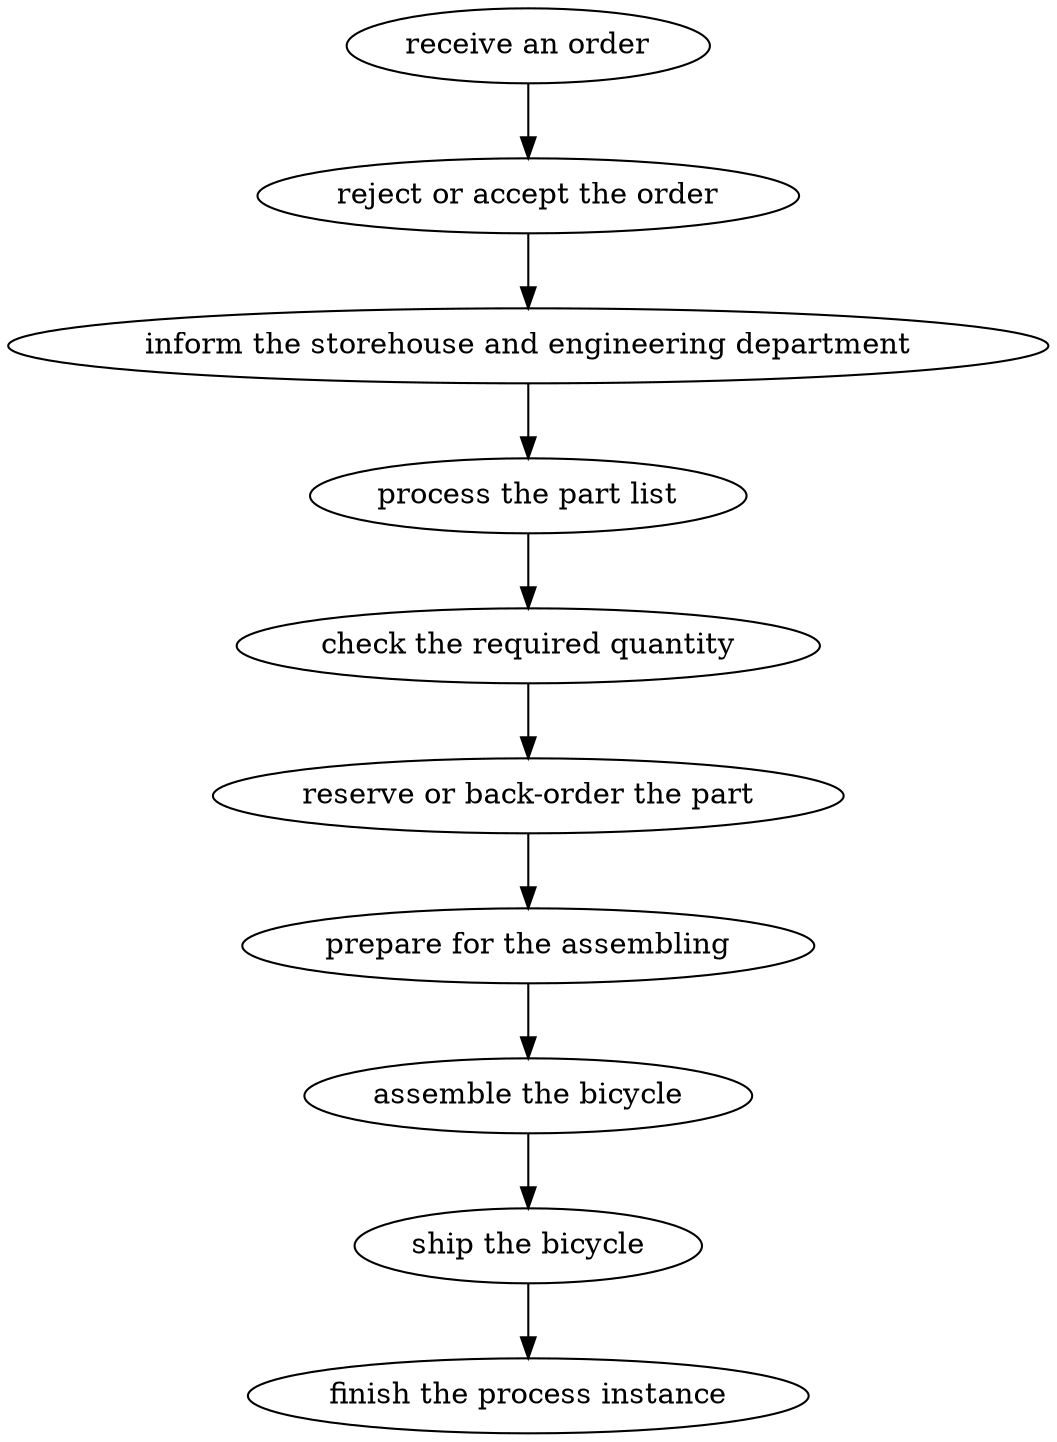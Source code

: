 strict digraph "doc-1.1" {
	graph [name="doc-1.1"];
	"receive an order"	[attrs="{'type': 'Activity', 'label': 'receive an order'}"];
	"reject or accept the order"	[attrs="{'type': 'Activity', 'label': 'reject or accept the order'}"];
	"receive an order" -> "reject or accept the order"	[attrs="{'type': 'flow', 'label': 'flow'}"];
	"inform the storehouse and engineering department"	[attrs="{'type': 'Activity', 'label': 'inform the storehouse and engineering department'}"];
	"reject or accept the order" -> "inform the storehouse and engineering department"	[attrs="{'type': 'flow', 'label': 'flow'}"];
	"process the part list"	[attrs="{'type': 'Activity', 'label': 'process the part list'}"];
	"inform the storehouse and engineering department" -> "process the part list"	[attrs="{'type': 'flow', 'label': 'flow'}"];
	"check the required quantity"	[attrs="{'type': 'Activity', 'label': 'check the required quantity'}"];
	"process the part list" -> "check the required quantity"	[attrs="{'type': 'flow', 'label': 'flow'}"];
	"reserve or back-order the part"	[attrs="{'type': 'Activity', 'label': 'reserve or back-order the part'}"];
	"check the required quantity" -> "reserve or back-order the part"	[attrs="{'type': 'flow', 'label': 'flow'}"];
	"prepare for the assembling"	[attrs="{'type': 'Activity', 'label': 'prepare for the assembling'}"];
	"reserve or back-order the part" -> "prepare for the assembling"	[attrs="{'type': 'flow', 'label': 'flow'}"];
	"assemble the bicycle"	[attrs="{'type': 'Activity', 'label': 'assemble the bicycle'}"];
	"prepare for the assembling" -> "assemble the bicycle"	[attrs="{'type': 'flow', 'label': 'flow'}"];
	"ship the bicycle"	[attrs="{'type': 'Activity', 'label': 'ship the bicycle'}"];
	"assemble the bicycle" -> "ship the bicycle"	[attrs="{'type': 'flow', 'label': 'flow'}"];
	"finish the process instance"	[attrs="{'type': 'Activity', 'label': 'finish the process instance'}"];
	"ship the bicycle" -> "finish the process instance"	[attrs="{'type': 'flow', 'label': 'flow'}"];
}
